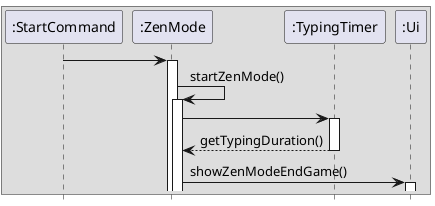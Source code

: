 @startuml
'https://plantuml.com/sequence-diagram
hide footbox


box
participant ":StartCommand" as StartCommand
participant ":ZenMode" as ZenMode
participant ":TypingTimer" as TypingTimer
participant ":Ui" as Ui

StartCommand -> ZenMode
activate ZenMode
ZenMode -> ZenMode ++: startZenMode()
ZenMode -> TypingTimer ++
return getTypingDuration()
ZenMode -> Ui ++ : showZenModeEndGame()

end box
@enduml